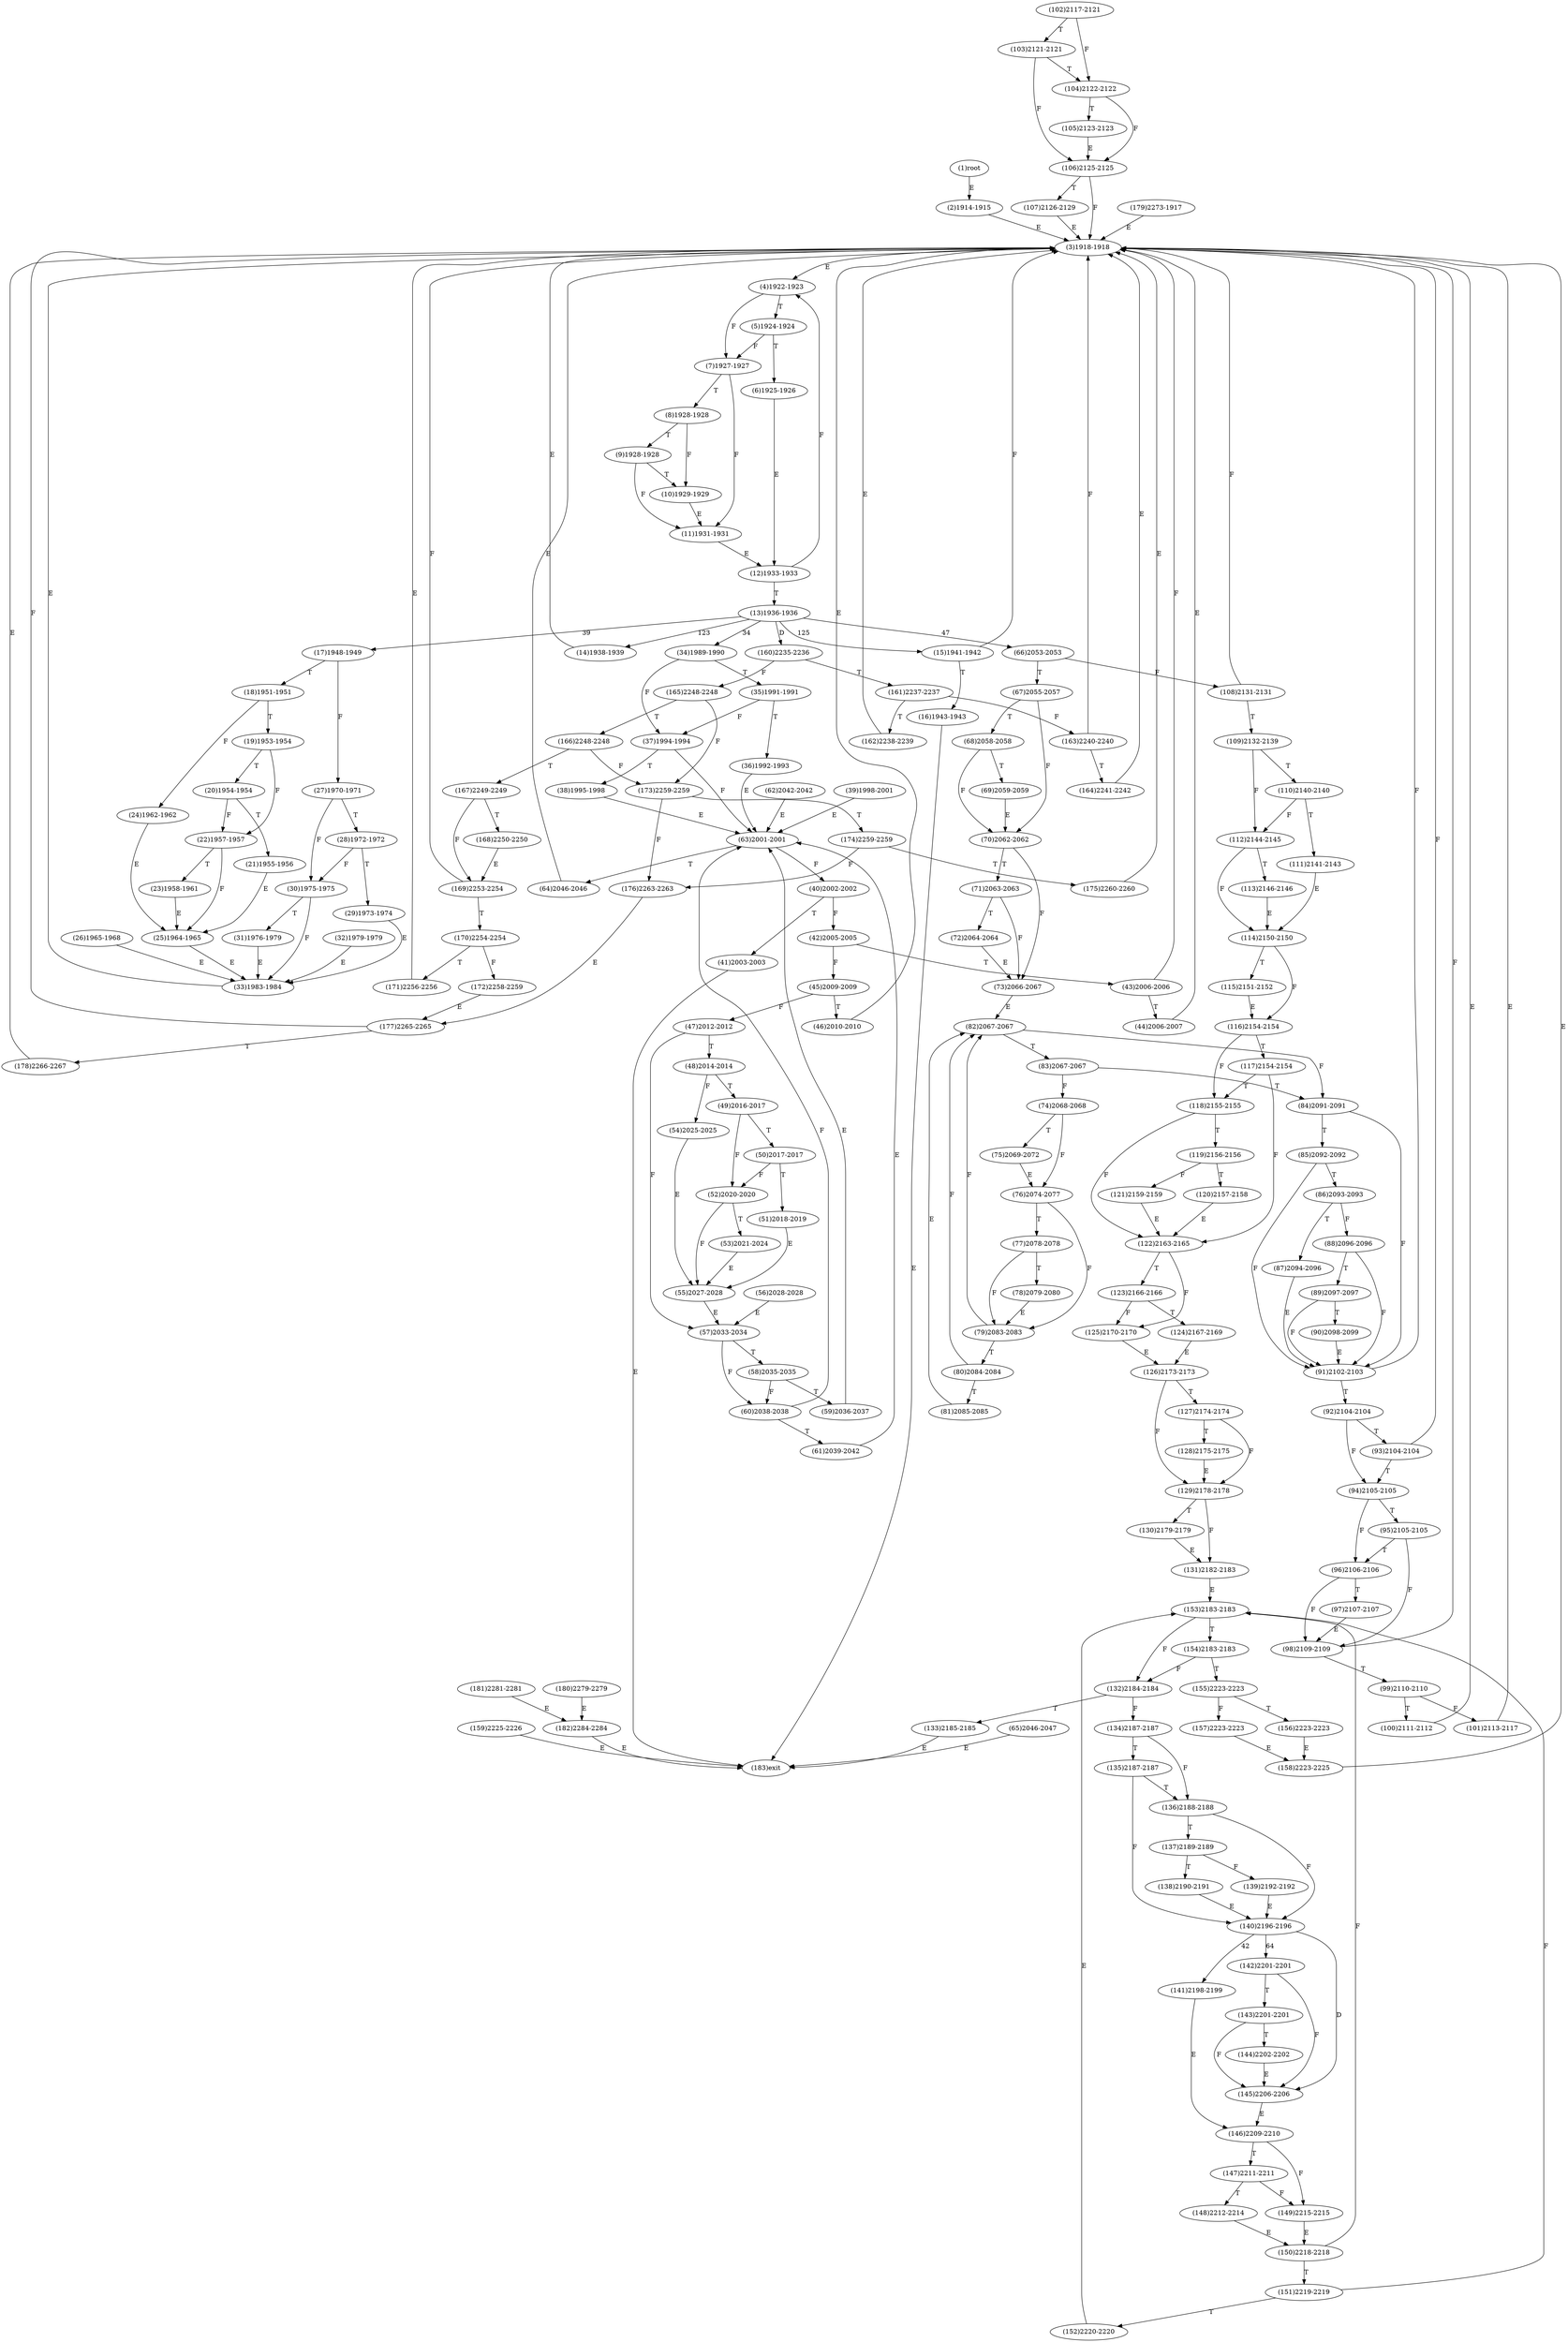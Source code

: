 digraph "" { 
1[ label="(1)root"];
2[ label="(2)1914-1915"];
3[ label="(3)1918-1918"];
4[ label="(4)1922-1923"];
5[ label="(5)1924-1924"];
6[ label="(6)1925-1926"];
7[ label="(7)1927-1927"];
8[ label="(8)1928-1928"];
9[ label="(9)1928-1928"];
10[ label="(10)1929-1929"];
11[ label="(11)1931-1931"];
12[ label="(12)1933-1933"];
13[ label="(13)1936-1936"];
14[ label="(14)1938-1939"];
15[ label="(15)1941-1942"];
17[ label="(17)1948-1949"];
16[ label="(16)1943-1943"];
19[ label="(19)1953-1954"];
18[ label="(18)1951-1951"];
21[ label="(21)1955-1956"];
20[ label="(20)1954-1954"];
23[ label="(23)1958-1961"];
22[ label="(22)1957-1957"];
25[ label="(25)1964-1965"];
24[ label="(24)1962-1962"];
27[ label="(27)1970-1971"];
26[ label="(26)1965-1968"];
29[ label="(29)1973-1974"];
28[ label="(28)1972-1972"];
31[ label="(31)1976-1979"];
30[ label="(30)1975-1975"];
34[ label="(34)1989-1990"];
35[ label="(35)1991-1991"];
32[ label="(32)1979-1979"];
33[ label="(33)1983-1984"];
38[ label="(38)1995-1998"];
39[ label="(39)1998-2001"];
36[ label="(36)1992-1993"];
37[ label="(37)1994-1994"];
42[ label="(42)2005-2005"];
43[ label="(43)2006-2006"];
40[ label="(40)2002-2002"];
41[ label="(41)2003-2003"];
46[ label="(46)2010-2010"];
47[ label="(47)2012-2012"];
44[ label="(44)2006-2007"];
45[ label="(45)2009-2009"];
51[ label="(51)2018-2019"];
50[ label="(50)2017-2017"];
49[ label="(49)2016-2017"];
48[ label="(48)2014-2014"];
55[ label="(55)2027-2028"];
54[ label="(54)2025-2025"];
53[ label="(53)2021-2024"];
52[ label="(52)2020-2020"];
59[ label="(59)2036-2037"];
58[ label="(58)2035-2035"];
57[ label="(57)2033-2034"];
56[ label="(56)2028-2028"];
63[ label="(63)2001-2001"];
62[ label="(62)2042-2042"];
61[ label="(61)2039-2042"];
60[ label="(60)2038-2038"];
68[ label="(68)2058-2058"];
69[ label="(69)2059-2059"];
70[ label="(70)2062-2062"];
71[ label="(71)2063-2063"];
64[ label="(64)2046-2046"];
65[ label="(65)2046-2047"];
66[ label="(66)2053-2053"];
67[ label="(67)2055-2057"];
76[ label="(76)2074-2077"];
77[ label="(77)2078-2078"];
78[ label="(78)2079-2080"];
79[ label="(79)2083-2083"];
72[ label="(72)2064-2064"];
73[ label="(73)2066-2067"];
74[ label="(74)2068-2068"];
75[ label="(75)2069-2072"];
85[ label="(85)2092-2092"];
84[ label="(84)2091-2091"];
87[ label="(87)2094-2096"];
86[ label="(86)2093-2093"];
81[ label="(81)2085-2085"];
80[ label="(80)2084-2084"];
83[ label="(83)2067-2067"];
82[ label="(82)2067-2067"];
93[ label="(93)2104-2104"];
92[ label="(92)2104-2104"];
95[ label="(95)2105-2105"];
94[ label="(94)2105-2105"];
89[ label="(89)2097-2097"];
88[ label="(88)2096-2096"];
91[ label="(91)2102-2103"];
90[ label="(90)2098-2099"];
102[ label="(102)2117-2121"];
103[ label="(103)2121-2121"];
100[ label="(100)2111-2112"];
101[ label="(101)2113-2117"];
98[ label="(98)2109-2109"];
99[ label="(99)2110-2110"];
96[ label="(96)2106-2106"];
97[ label="(97)2107-2107"];
110[ label="(110)2140-2140"];
111[ label="(111)2141-2143"];
108[ label="(108)2131-2131"];
109[ label="(109)2132-2139"];
106[ label="(106)2125-2125"];
107[ label="(107)2126-2129"];
104[ label="(104)2122-2122"];
105[ label="(105)2123-2123"];
119[ label="(119)2156-2156"];
118[ label="(118)2155-2155"];
117[ label="(117)2154-2154"];
116[ label="(116)2154-2154"];
115[ label="(115)2151-2152"];
114[ label="(114)2150-2150"];
113[ label="(113)2146-2146"];
112[ label="(112)2144-2145"];
127[ label="(127)2174-2174"];
126[ label="(126)2173-2173"];
125[ label="(125)2170-2170"];
124[ label="(124)2167-2169"];
123[ label="(123)2166-2166"];
122[ label="(122)2163-2165"];
121[ label="(121)2159-2159"];
120[ label="(120)2157-2158"];
137[ label="(137)2189-2189"];
136[ label="(136)2188-2188"];
139[ label="(139)2192-2192"];
138[ label="(138)2190-2191"];
141[ label="(141)2198-2199"];
140[ label="(140)2196-2196"];
143[ label="(143)2201-2201"];
142[ label="(142)2201-2201"];
129[ label="(129)2178-2178"];
128[ label="(128)2175-2175"];
131[ label="(131)2182-2183"];
130[ label="(130)2179-2179"];
133[ label="(133)2185-2185"];
132[ label="(132)2184-2184"];
135[ label="(135)2187-2187"];
134[ label="(134)2187-2187"];
152[ label="(152)2220-2220"];
153[ label="(153)2183-2183"];
154[ label="(154)2183-2183"];
155[ label="(155)2223-2223"];
156[ label="(156)2223-2223"];
157[ label="(157)2223-2223"];
158[ label="(158)2223-2225"];
159[ label="(159)2225-2226"];
144[ label="(144)2202-2202"];
145[ label="(145)2206-2206"];
146[ label="(146)2209-2210"];
147[ label="(147)2211-2211"];
148[ label="(148)2212-2214"];
149[ label="(149)2215-2215"];
150[ label="(150)2218-2218"];
151[ label="(151)2219-2219"];
171[ label="(171)2256-2256"];
170[ label="(170)2254-2254"];
169[ label="(169)2253-2254"];
168[ label="(168)2250-2250"];
175[ label="(175)2260-2260"];
174[ label="(174)2259-2259"];
173[ label="(173)2259-2259"];
172[ label="(172)2258-2259"];
163[ label="(163)2240-2240"];
162[ label="(162)2238-2239"];
161[ label="(161)2237-2237"];
160[ label="(160)2235-2236"];
167[ label="(167)2249-2249"];
166[ label="(166)2248-2248"];
165[ label="(165)2248-2248"];
164[ label="(164)2241-2242"];
178[ label="(178)2266-2267"];
179[ label="(179)2273-1917"];
176[ label="(176)2263-2263"];
177[ label="(177)2265-2265"];
182[ label="(182)2284-2284"];
183[ label="(183)exit"];
180[ label="(180)2279-2279"];
181[ label="(181)2281-2281"];
1->2[ label="E"];
2->3[ label="E"];
3->4[ label="E"];
4->7[ label="F"];
4->5[ label="T"];
5->7[ label="F"];
5->6[ label="T"];
6->12[ label="E"];
7->11[ label="F"];
7->8[ label="T"];
8->10[ label="F"];
8->9[ label="T"];
9->11[ label="F"];
9->10[ label="T"];
10->11[ label="E"];
11->12[ label="E"];
12->4[ label="F"];
12->13[ label="T"];
13->34[ label="34"];
13->17[ label="39"];
13->66[ label="47"];
13->14[ label="123"];
13->15[ label="125"];
13->160[ label="D"];
14->3[ label="E"];
15->3[ label="F"];
15->16[ label="T"];
16->183[ label="E"];
17->27[ label="F"];
17->18[ label="T"];
18->24[ label="F"];
18->19[ label="T"];
19->22[ label="F"];
19->20[ label="T"];
20->22[ label="F"];
20->21[ label="T"];
21->25[ label="E"];
22->25[ label="F"];
22->23[ label="T"];
23->25[ label="E"];
24->25[ label="E"];
25->33[ label="E"];
26->33[ label="E"];
27->30[ label="F"];
27->28[ label="T"];
28->30[ label="F"];
28->29[ label="T"];
29->33[ label="E"];
30->33[ label="F"];
30->31[ label="T"];
31->33[ label="E"];
32->33[ label="E"];
33->3[ label="E"];
34->37[ label="F"];
34->35[ label="T"];
35->37[ label="F"];
35->36[ label="T"];
36->63[ label="E"];
37->63[ label="F"];
37->38[ label="T"];
38->63[ label="E"];
39->63[ label="E"];
40->42[ label="F"];
40->41[ label="T"];
41->183[ label="E"];
42->45[ label="F"];
42->43[ label="T"];
43->3[ label="F"];
43->44[ label="T"];
44->3[ label="E"];
45->47[ label="F"];
45->46[ label="T"];
46->3[ label="E"];
47->57[ label="F"];
47->48[ label="T"];
48->54[ label="F"];
48->49[ label="T"];
49->52[ label="F"];
49->50[ label="T"];
50->52[ label="F"];
50->51[ label="T"];
51->55[ label="E"];
52->55[ label="F"];
52->53[ label="T"];
53->55[ label="E"];
54->55[ label="E"];
55->57[ label="E"];
56->57[ label="E"];
57->60[ label="F"];
57->58[ label="T"];
58->60[ label="F"];
58->59[ label="T"];
59->63[ label="E"];
60->63[ label="F"];
60->61[ label="T"];
61->63[ label="E"];
62->63[ label="E"];
63->40[ label="F"];
63->64[ label="T"];
64->3[ label="E"];
65->183[ label="E"];
66->108[ label="F"];
66->67[ label="T"];
67->70[ label="F"];
67->68[ label="T"];
68->70[ label="F"];
68->69[ label="T"];
69->70[ label="E"];
70->73[ label="F"];
70->71[ label="T"];
71->73[ label="F"];
71->72[ label="T"];
72->73[ label="E"];
73->82[ label="E"];
74->76[ label="F"];
74->75[ label="T"];
75->76[ label="E"];
76->79[ label="F"];
76->77[ label="T"];
77->79[ label="F"];
77->78[ label="T"];
78->79[ label="E"];
79->82[ label="F"];
79->80[ label="T"];
80->82[ label="F"];
80->81[ label="T"];
81->82[ label="E"];
82->84[ label="F"];
82->83[ label="T"];
83->74[ label="F"];
83->84[ label="T"];
84->91[ label="F"];
84->85[ label="T"];
85->91[ label="F"];
85->86[ label="T"];
86->88[ label="F"];
86->87[ label="T"];
87->91[ label="E"];
88->91[ label="F"];
88->89[ label="T"];
89->91[ label="F"];
89->90[ label="T"];
90->91[ label="E"];
91->3[ label="F"];
91->92[ label="T"];
92->94[ label="F"];
92->93[ label="T"];
93->3[ label="F"];
93->94[ label="T"];
94->96[ label="F"];
94->95[ label="T"];
95->98[ label="F"];
95->96[ label="T"];
96->98[ label="F"];
96->97[ label="T"];
97->98[ label="E"];
98->3[ label="F"];
98->99[ label="T"];
99->101[ label="F"];
99->100[ label="T"];
100->3[ label="E"];
101->3[ label="E"];
102->104[ label="F"];
102->103[ label="T"];
103->106[ label="F"];
103->104[ label="T"];
104->106[ label="F"];
104->105[ label="T"];
105->106[ label="E"];
106->3[ label="F"];
106->107[ label="T"];
107->3[ label="E"];
108->3[ label="F"];
108->109[ label="T"];
109->112[ label="F"];
109->110[ label="T"];
110->112[ label="F"];
110->111[ label="T"];
111->114[ label="E"];
112->114[ label="F"];
112->113[ label="T"];
113->114[ label="E"];
114->116[ label="F"];
114->115[ label="T"];
115->116[ label="E"];
116->118[ label="F"];
116->117[ label="T"];
117->122[ label="F"];
117->118[ label="T"];
118->122[ label="F"];
118->119[ label="T"];
119->121[ label="F"];
119->120[ label="T"];
120->122[ label="E"];
121->122[ label="E"];
122->125[ label="F"];
122->123[ label="T"];
123->125[ label="F"];
123->124[ label="T"];
124->126[ label="E"];
125->126[ label="E"];
126->129[ label="F"];
126->127[ label="T"];
127->129[ label="F"];
127->128[ label="T"];
128->129[ label="E"];
129->131[ label="F"];
129->130[ label="T"];
130->131[ label="E"];
131->153[ label="E"];
132->134[ label="F"];
132->133[ label="T"];
133->183[ label="E"];
134->136[ label="F"];
134->135[ label="T"];
135->140[ label="F"];
135->136[ label="T"];
136->140[ label="F"];
136->137[ label="T"];
137->139[ label="F"];
137->138[ label="T"];
138->140[ label="E"];
139->140[ label="E"];
140->141[ label="42"];
140->142[ label="64"];
140->145[ label="D"];
141->146[ label="E"];
142->145[ label="F"];
142->143[ label="T"];
143->145[ label="F"];
143->144[ label="T"];
144->145[ label="E"];
145->146[ label="E"];
146->149[ label="F"];
146->147[ label="T"];
147->149[ label="F"];
147->148[ label="T"];
148->150[ label="E"];
149->150[ label="E"];
150->153[ label="F"];
150->151[ label="T"];
151->153[ label="F"];
151->152[ label="T"];
152->153[ label="E"];
153->132[ label="F"];
153->154[ label="T"];
154->132[ label="F"];
154->155[ label="T"];
155->157[ label="F"];
155->156[ label="T"];
156->158[ label="E"];
157->158[ label="E"];
158->3[ label="E"];
159->183[ label="E"];
160->165[ label="F"];
160->161[ label="T"];
161->163[ label="F"];
161->162[ label="T"];
162->3[ label="E"];
163->3[ label="F"];
163->164[ label="T"];
164->3[ label="E"];
165->173[ label="F"];
165->166[ label="T"];
166->173[ label="F"];
166->167[ label="T"];
167->169[ label="F"];
167->168[ label="T"];
168->169[ label="E"];
169->3[ label="F"];
169->170[ label="T"];
170->172[ label="F"];
170->171[ label="T"];
171->3[ label="E"];
172->177[ label="E"];
173->176[ label="F"];
173->174[ label="T"];
174->176[ label="F"];
174->175[ label="T"];
175->3[ label="E"];
176->177[ label="E"];
177->3[ label="F"];
177->178[ label="T"];
178->3[ label="E"];
179->3[ label="E"];
180->182[ label="E"];
181->182[ label="E"];
182->183[ label="E"];
}
